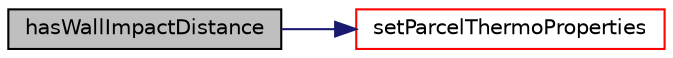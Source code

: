 digraph "hasWallImpactDistance"
{
  bgcolor="transparent";
  edge [fontname="Helvetica",fontsize="10",labelfontname="Helvetica",labelfontsize="10"];
  node [fontname="Helvetica",fontsize="10",shape=record];
  rankdir="LR";
  Node1 [label="hasWallImpactDistance",height=0.2,width=0.4,color="black", fillcolor="grey75", style="filled", fontcolor="black"];
  Node1 -> Node2 [color="midnightblue",fontsize="10",style="solid",fontname="Helvetica"];
  Node2 [label="setParcelThermoProperties",height=0.2,width=0.4,color="red",URL="$a01255.html#a3b7f36d51838109c584a2ae57c525d57",tooltip="Set parcel thermo properties. "];
}
